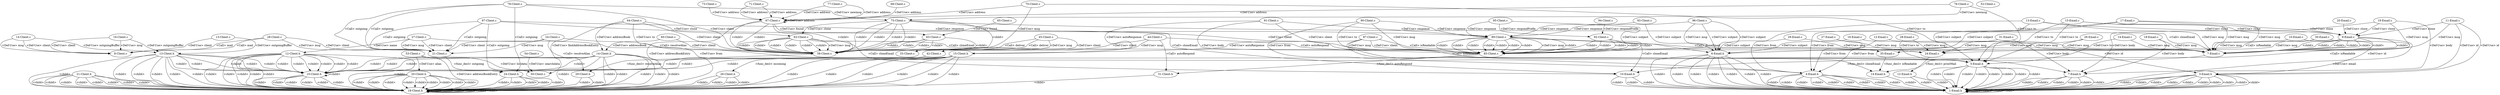 digraph {
152 [label = "8-Client.c"];
153 [label = "13-Client.c"];
153 -> 152[label="<Def-Use> client"];
154 [label = "14-Client.c"];
154 -> 152[label="<Def-Use> client"];
154 -> 152[label="<Def-Use> msg"];
155 [label = "16-Client.c"];
155 -> 152[label="<Def-Use> client"];
155 -> 152[label="<Def-Use> msg"];
156 [label = "21-Client.c"];
157 [label = "24-Client.c"];
157 -> 156[label="<Def-Use> client"];
157 -> 156[label="<Def-Use> msg"];
158 [label = "27-Client.c"];
158 -> 156[label="<Def-Use> msg"];
158 -> 156[label="<Def-Use> client"];
159 [label = "28-Client.c"];
159 -> 152[label="<Call> mail"];
159 -> 156[label="<Def-Use> client"];
159 -> 156[label="<Def-Use> msg"];
160 [label = "33-Client.c"];
161 [label = "42-Client.c"];
162 [label = "44-Client.c"];
162 -> 161[label="<Def-Use> client"];
162 -> 161[label="<Def-Use> msg"];
163 [label = "45-Client.c"];
163 -> 160[label="<Call> deliver"];
163 -> 161[label="<Def-Use> client"];
163 -> 161[label="<Def-Use> msg"];
164 [label = "50-Client.c"];
165 [label = "52-Client.c"];
166 [label = "53-Client.c"];
166 -> 164[label="<Def-Use> listdata"];
167 [label = "54-Client.c"];
167 -> 164[label="<Def-Use> searchdata"];
168 [label = "58-Client.c"];
169 [label = "60-Client.c"];
169 -> 168[label="<Def-Use> client"];
170 [label = "62-Client.c"];
170 -> 168[label="<Def-Use> msg"];
170 -> 168[label="<child>"];
171 [label = "63-Client.c"];
172 [label = "64-Client.c"];
172 -> 168[label="<Def-Use> client"];
172 -> 164[label="<Def-Use> findAddressBookEntry"];
172 -> 170[label="<Def-Use> clone"];
171 -> 168[label="<child>"];
170 -> 168[label="<child>"];
173 [label = "65-Client.c"];
173 -> 171[label="<Def-Use> found"];
171 -> 168[label="<child>"];
170 -> 168[label="<child>"];
174 [label = "67-Client.c"];
174 -> 171[label="<Def-Use> found"];
174 -> 174[label="<Def-Use> address"];
171 -> 168[label="<child>"];
174 -> 168[label="<child>"];
170 -> 168[label="<child>"];
175 [label = "68-Client.c"];
175 -> 174[label="<Def-Use> address"];
176 [label = "70-Client.c"];
176 -> 168[label="<Def-Use> msg"];
176 -> 174[label="<Def-Use> address"];
177 [label = "71-Client.c"];
177 -> 174[label="<Def-Use> address"];
177 -> 174[label="<Def-Use> address"];
171 -> 168[label="<child>"];
174 -> 168[label="<child>"];
170 -> 168[label="<child>"];
178 [label = "73-Client.c"];
178 -> 174[label="<Def-Use> address"];
179 [label = "75-Client.c"];
179 -> 170[label="<Def-Use> clone"];
179 -> 168[label="<child>"];
180 [label = "76-Client.c"];
180 -> 179[label="<Def-Use> newmsg"];
180 -> 174[label="<Def-Use> address"];
179 -> 168[label="<child>"];
181 [label = "77-Client.c"];
181 -> 174[label="<Def-Use> address"];
181 -> 174[label="<Def-Use> address"];
179 -> 168[label="<child>"];
182 [label = "78-Client.c"];
182 -> 156[label="<Call> outgoing"];
182 -> 168[label="<Def-Use> client"];
182 -> 179[label="<Def-Use> newmsg"];
179 -> 168[label="<child>"];
171 -> 168[label="<child>"];
174 -> 168[label="<child>"];
170 -> 168[label="<child>"];
179 -> 168[label="<child>"];
183 [label = "85-Client.c"];
184 [label = "87-Client.c"];
184 -> 183[label="<Def-Use> client"];
184 -> 183[label="<Def-Use> msg"];
185 [label = "89-Client.c"];
185 -> 183[label="<Def-Use> msg"];
185 -> 183[label="<child>"];
186 [label = "90-Client.c"];
186 -> 185[label="<Def-Use> response"];
186 -> 183[label="<Def-Use> msg"];
185 -> 183[label="<child>"];
187 [label = "91-Client.c"];
187 -> 185[label="<Def-Use> response"];
187 -> 183[label="<Def-Use> client"];
185 -> 183[label="<child>"];
188 [label = "92-Client.c"];
188 -> 183[label="<child>"];
185 -> 183[label="<child>"];
189 [label = "93-Client.c"];
189 -> 185[label="<Def-Use> response"];
190 [label = "94-Client.c"];
190 -> 188[label="<Def-Use> respondPrefix"];
188 -> 183[label="<child>"];
185 -> 183[label="<child>"];
191 [label = "95-Client.c"];
191 -> 185[label="<Def-Use> response"];
191 -> 188[label="<Def-Use> respondPrefix"];
188 -> 183[label="<child>"];
185 -> 183[label="<child>"];
192 [label = "96-Client.c"];
192 -> 185[label="<Def-Use> response"];
192 -> 183[label="<Def-Use> msg"];
188 -> 183[label="<child>"];
185 -> 183[label="<child>"];
193 [label = "97-Client.c"];
193 -> 156[label="<Call> outgoing"];
193 -> 183[label="<Def-Use> client"];
193 -> 185[label="<Def-Use> response"];
188 -> 183[label="<child>"];
185 -> 183[label="<child>"];
194 [label = "10-Client.h"];
195 [label = "12-Client.h"];
195 -> 194[label="<child>"];
196 [label = "13-Client.h"];
195 -> 194[label="<child>"];
196 -> 194[label="<child>"];
197 [label = "14-Client.h"];
197 -> 194[label="<child>"];
195 -> 194[label="<child>"];
196 -> 194[label="<child>"];
198 [label = "15-Client.h"];
197 -> 194[label="<child>"];
198 -> 194[label="<child>"];
195 -> 194[label="<child>"];
196 -> 194[label="<child>"];
197 -> 194[label="<child>"];
198 -> 194[label="<child>"];
195 -> 194[label="<child>"];
196 -> 194[label="<child>"];
194 -> 194[label="<child>"];
197 -> 194[label="<child>"];
198 -> 194[label="<child>"];
195 -> 194[label="<child>"];
196 -> 194[label="<child>"];
199 [label = "18-Client.h"];
200 [label = "20-Client.h"];
200 -> 199[label="<child>"];
201 [label = "21-Client.h"];
200 -> 199[label="<child>"];
201 -> 199[label="<child>"];
200 -> 199[label="<child>"];
201 -> 199[label="<child>"];
194 -> 199[label="<child>"];
197 -> 199[label="<child>"];
198 -> 199[label="<child>"];
199 -> 199[label="<child>"];
200 -> 199[label="<child>"];
201 -> 199[label="<child>"];
195 -> 199[label="<child>"];
196 -> 199[label="<child>"];
202 [label = "24-Client.h"];
202 -> 199[label="<child>"];
194 -> 199[label="<child>"];
197 -> 199[label="<child>"];
198 -> 199[label="<child>"];
199 -> 199[label="<child>"];
200 -> 199[label="<child>"];
201 -> 199[label="<child>"];
195 -> 199[label="<child>"];
196 -> 199[label="<child>"];
203 [label = "26-Client.h"];
202 -> 199[label="<child>"];
194 -> 199[label="<child>"];
197 -> 199[label="<child>"];
198 -> 199[label="<child>"];
199 -> 199[label="<child>"];
200 -> 199[label="<child>"];
201 -> 199[label="<child>"];
195 -> 199[label="<child>"];
196 -> 199[label="<child>"];
203 -> 199[label="<child>"];
202 -> 199[label="<child>"];
194 -> 199[label="<child>"];
197 -> 199[label="<child>"];
198 -> 199[label="<child>"];
199 -> 199[label="<child>"];
200 -> 199[label="<child>"];
201 -> 199[label="<child>"];
195 -> 199[label="<child>"];
196 -> 199[label="<child>"];
203 -> 199[label="<child>"];
204 [label = "29-Client.h"];
202 -> 199[label="<child>"];
194 -> 199[label="<child>"];
204 -> 199[label="<child>"];
197 -> 199[label="<child>"];
198 -> 199[label="<child>"];
199 -> 199[label="<child>"];
200 -> 199[label="<child>"];
201 -> 199[label="<child>"];
195 -> 199[label="<child>"];
196 -> 199[label="<child>"];
203 -> 199[label="<child>"];
205 [label = "31-Client.h"];
202 -> 199[label="<child>"];
194 -> 199[label="<child>"];
204 -> 199[label="<child>"];
197 -> 199[label="<child>"];
198 -> 199[label="<child>"];
199 -> 199[label="<child>"];
205 -> 199[label="<child>"];
200 -> 199[label="<child>"];
201 -> 199[label="<child>"];
195 -> 199[label="<child>"];
196 -> 199[label="<child>"];
203 -> 199[label="<child>"];
206 [label = "7-Email.c"];
207 [label = "9-Email.c"];
207 -> 206[label="<child>"];
208 [label = "10-Email.c"];
208 -> 206[label="<Def-Use> msg"];
209 [label = "11-Email.c"];
209 -> 207[label="<Def-Use> clone"];
209 -> 206[label="<Def-Use> msg"];
207 -> 206[label="<child>"];
210 [label = "12-Email.c"];
210 -> 206[label="<Def-Use> msg"];
211 [label = "13-Email.c"];
211 -> 207[label="<Def-Use> clone"];
211 -> 206[label="<Def-Use> msg"];
207 -> 206[label="<child>"];
212 [label = "14-Email.c"];
212 -> 206[label="<Def-Use> msg"];
213 [label = "15-Email.c"];
213 -> 207[label="<Def-Use> clone"];
213 -> 206[label="<Def-Use> msg"];
207 -> 206[label="<child>"];
214 [label = "16-Email.c"];
214 -> 206[label="<Def-Use> msg"];
215 [label = "17-Email.c"];
215 -> 207[label="<Def-Use> clone"];
215 -> 206[label="<Def-Use> msg"];
207 -> 206[label="<child>"];
216 [label = "18-Email.c"];
216 -> 206[label="<Def-Use> msg"];
217 [label = "19-Email.c"];
217 -> 207[label="<Def-Use> clone"];
217 -> 206[label="<Def-Use> msg"];
207 -> 206[label="<child>"];
218 [label = "20-Email.c"];
218 -> 207[label="<Def-Use> clone"];
207 -> 206[label="<child>"];
219 [label = "24-Email.c"];
220 [label = "26-Email.c"];
220 -> 219[label="<Def-Use> msg"];
221 [label = "27-Email.c"];
221 -> 219[label="<Def-Use> msg"];
222 [label = "28-Email.c"];
222 -> 219[label="<Def-Use> msg"];
223 [label = "29-Email.c"];
223 -> 219[label="<Def-Use> msg"];
224 [label = "30-Email.c"];
224 -> 219[label="<Def-Use> msg"];
225 [label = "31-Email.c"];
225 -> 219[label="<Def-Use> msg"];
226 [label = "35-Email.c"];
227 [label = "1-Email.h"];
228 [label = "3-Email.h"];
228 -> 227[label="<child>"];
229 [label = "4-Email.h"];
229 -> 227[label="<child>"];
228 -> 227[label="<child>"];
230 [label = "5-Email.h"];
230 -> 227[label="<child>"];
229 -> 227[label="<child>"];
228 -> 227[label="<child>"];
231 [label = "6-Email.h"];
230 -> 227[label="<child>"];
229 -> 227[label="<child>"];
228 -> 227[label="<child>"];
231 -> 227[label="<child>"];
232 [label = "7-Email.h"];
232 -> 227[label="<child>"];
230 -> 227[label="<child>"];
229 -> 227[label="<child>"];
228 -> 227[label="<child>"];
231 -> 227[label="<child>"];
232 -> 227[label="<child>"];
230 -> 227[label="<child>"];
229 -> 227[label="<child>"];
228 -> 227[label="<child>"];
231 -> 227[label="<child>"];
227 -> 227[label="<child>"];
232 -> 227[label="<child>"];
230 -> 227[label="<child>"];
229 -> 227[label="<child>"];
228 -> 227[label="<child>"];
231 -> 227[label="<child>"];
233 [label = "10-Email.h"];
227 -> 227[label="<child>"];
232 -> 227[label="<child>"];
230 -> 227[label="<child>"];
229 -> 227[label="<child>"];
233 -> 227[label="<child>"];
228 -> 227[label="<child>"];
231 -> 227[label="<child>"];
234 [label = "12-Email.h"];
234 -> 227[label="<child>"];
227 -> 227[label="<child>"];
232 -> 227[label="<child>"];
230 -> 227[label="<child>"];
229 -> 227[label="<child>"];
233 -> 227[label="<child>"];
228 -> 227[label="<child>"];
231 -> 227[label="<child>"];
235 [label = "14-Email.h"];
234 -> 227[label="<child>"];
227 -> 227[label="<child>"];
232 -> 227[label="<child>"];
235 -> 227[label="<child>"];
230 -> 227[label="<child>"];
229 -> 227[label="<child>"];
233 -> 227[label="<child>"];
228 -> 227[label="<child>"];
231 -> 227[label="<child>"];
192 -> 231[label="<Def-Use> subject"];
216 -> 232[label="<Def-Use> body"];
222 -> 230[label="<Def-Use> to"];
217 -> 232[label="<Def-Use> body"];
172 -> 230[label="<Def-Use> to"];
187 -> 198[label="<Def-Use> autoResponse"];
217 -> 232[label="<Def-Use> body"];
158 -> 229[label="<Def-Use> from"];
158 -> 195[label="<Def-Use> name"];
211 -> 229[label="<Def-Use> from"];
210 -> 229[label="<Def-Use> from"];
184 -> 198[label="<Def-Use> autoResponse"];
223 -> 231[label="<Def-Use> subject"];
185 -> 206[label="<Call> cloneEmail"];
185 -> 233[label="<Call> cloneEmail"];
154 -> 196[label="<Def-Use> outgoingBuffer"];
155 -> 196[label="<Def-Use> outgoingBuffer"];
172 -> 197[label="<Def-Use> addressBook"];
213 -> 230[label="<Def-Use> to"];
182 -> 202[label="<Call> outgoing"];
182 -> 156[label="<Call> outgoing"];
214 -> 231[label="<Def-Use> subject"];
220 -> 228[label="<Def-Use> id"];
215 -> 231[label="<Def-Use> subject"];
174 -> 199[label="<Def-Use> addressBookEntry"];
157 -> 168[label="<Call> resolveAlias"];
157 -> 204[label="<Call> resolveAlias"];
213 -> 230[label="<Def-Use> to"];
186 -> 229[label="<Def-Use> from"];
163 -> 160[label="<Call> deliver"];
170 -> 206[label="<Call> cloneEmail"];
170 -> 233[label="<Call> cloneEmail"];
209 -> 228[label="<Def-Use> id"];
207 -> 227[label="<Def-Use> email"];
153 -> 196[label="<Def-Use> outgoingBuffer"];
191 -> 231[label="<Def-Use> subject"];
187 -> 232[label="<Def-Use> body"];
224 -> 226[label="<Call> isReadable"];
224 -> 235[label="<Call> isReadable"];
169 -> 197[label="<Def-Use> addressBook"];
221 -> 229[label="<Def-Use> from"];
159 -> 152[label="<Call> mail"];
225 -> 232[label="<Def-Use> body"];
192 -> 231[label="<Def-Use> subject"];
212 -> 230[label="<Def-Use> to"];
208 -> 228[label="<Def-Use> id"];
166 -> 200[label="<Def-Use> alias"];
215 -> 231[label="<Def-Use> subject"];
162 -> 183[label="<Call> autoRespond"];
162 -> 205[label="<Call> autoRespond"];
179 -> 206[label="<Call> cloneEmail"];
179 -> 233[label="<Call> cloneEmail"];
209 -> 228[label="<Def-Use> id"];
189 -> 231[label="<Def-Use> subject"];
176 -> 230[label="<Def-Use> to"];
211 -> 229[label="<Def-Use> from"];
166 -> 199[label="<Def-Use> addressBookEntry"];
184 -> 226[label="<Call> isReadable"];
184 -> 235[label="<Call> isReadable"];
186 -> 230[label="<Def-Use> to"];
193 -> 202[label="<Call> outgoing"];
193 -> 156[label="<Call> outgoing"];
180 -> 230[label="<Def-Use> to"];
206 -> 233[label="<func_decl> cloneEmail"];
219 -> 234[label="<func_decl> printMail"];
183 -> 205[label="<func_decl> autoRespond"];
226 -> 235[label="<func_decl> isReadable"];
161 -> 203[label="<func_decl> incoming"];
156 -> 202[label="<func_decl> outgoing"];
168 -> 204[label="<func_decl> resolveAlias"];
}